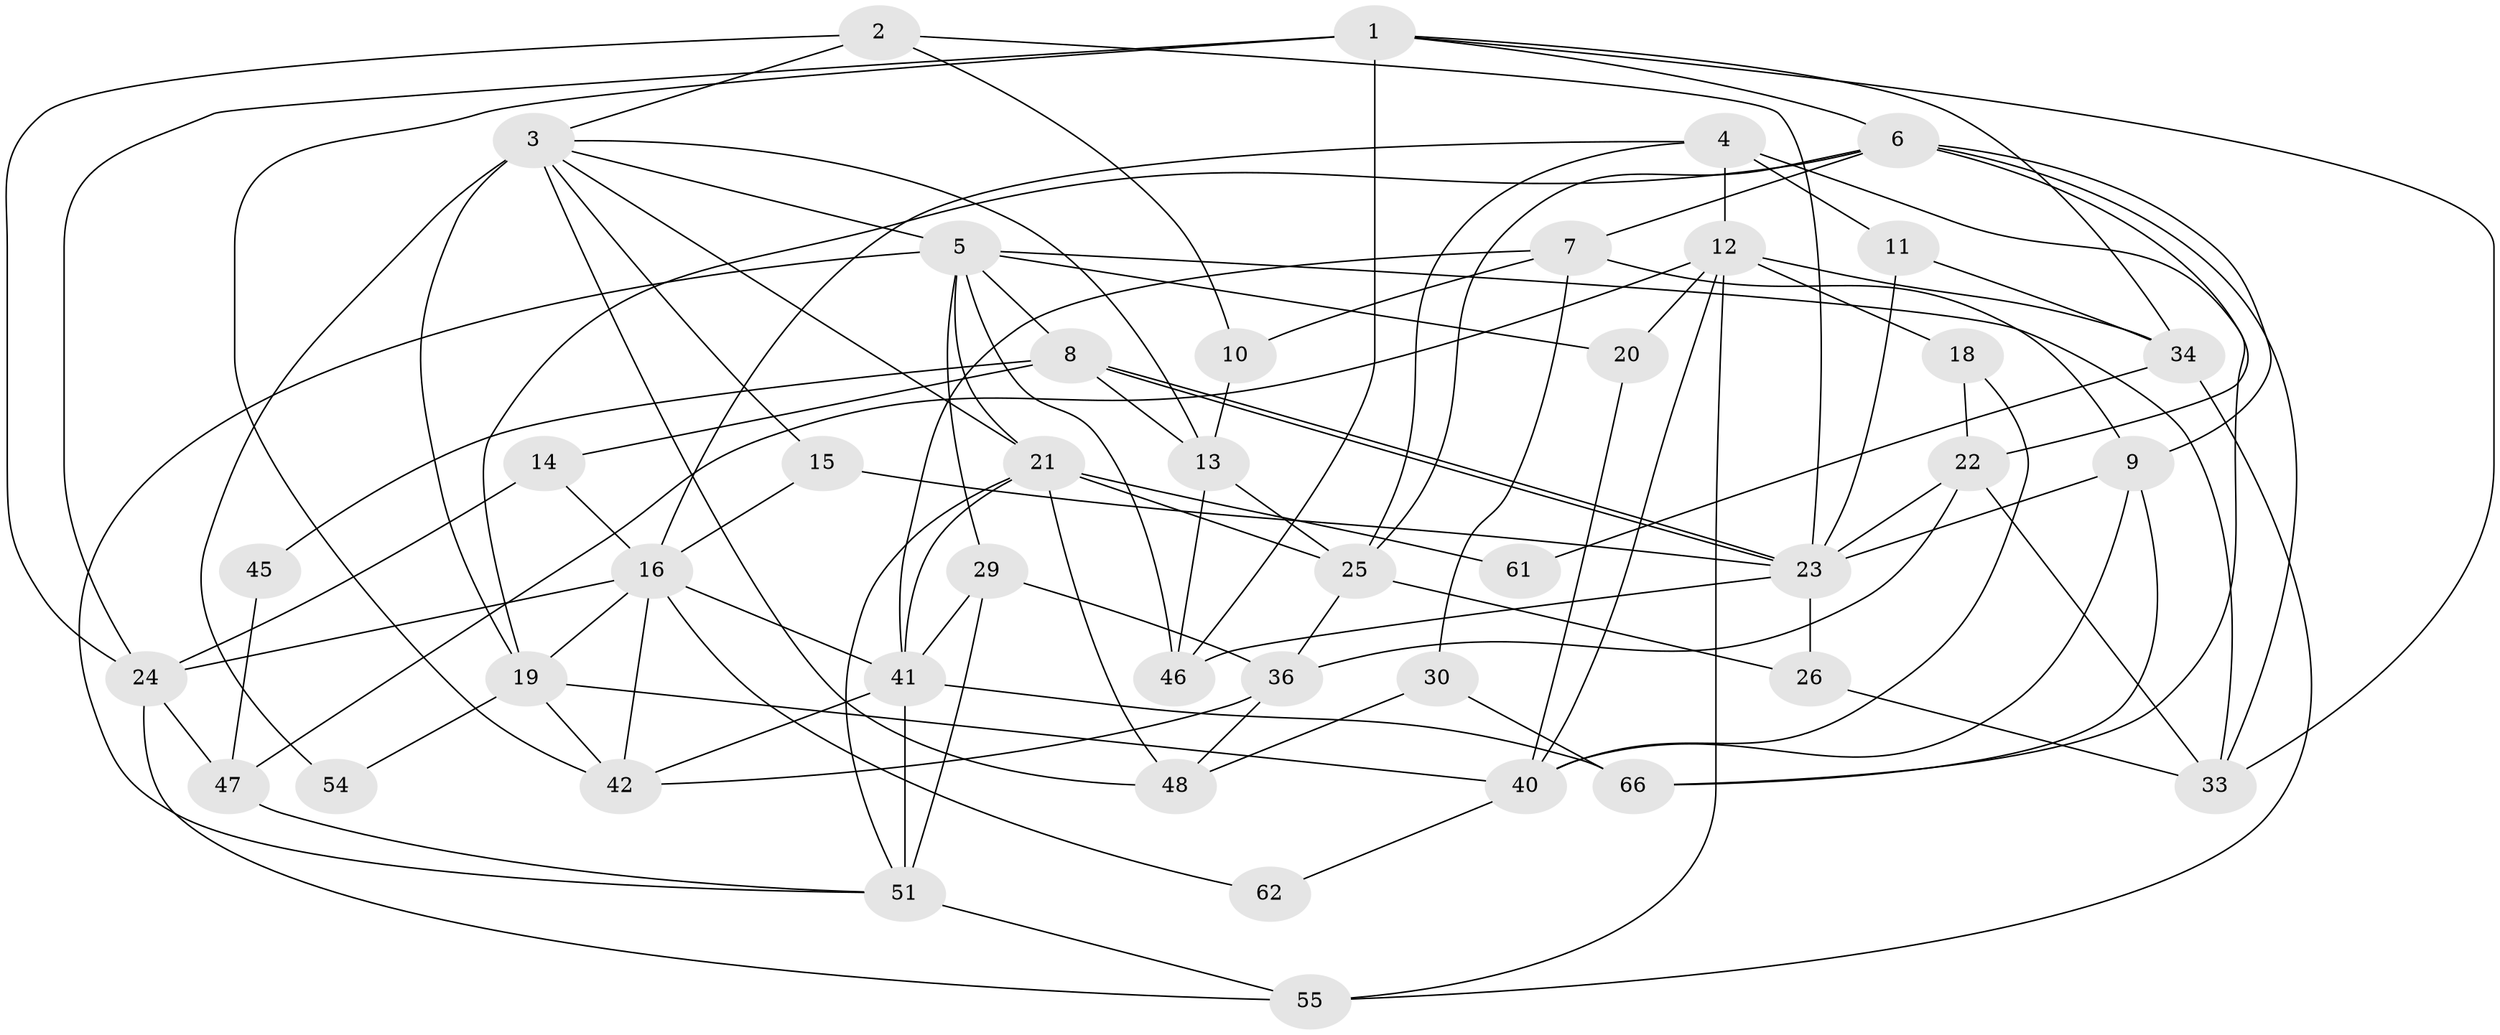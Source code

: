 // original degree distribution, {4: 0.23529411764705882, 3: 0.3088235294117647, 6: 0.10294117647058823, 2: 0.10294117647058823, 5: 0.22058823529411764, 7: 0.029411764705882353}
// Generated by graph-tools (version 1.1) at 2025/11/02/27/25 16:11:19]
// undirected, 43 vertices, 104 edges
graph export_dot {
graph [start="1"]
  node [color=gray90,style=filled];
  1 [super="+64"];
  2 [super="+44"];
  3 [super="+63"];
  4 [super="+28"];
  5 [super="+27"];
  6 [super="+52"];
  7 [super="+68"];
  8 [super="+17"];
  9 [super="+35"];
  10;
  11;
  12 [super="+37"];
  13;
  14;
  15;
  16 [super="+43"];
  18;
  19 [super="+38"];
  20;
  21 [super="+39"];
  22 [super="+31"];
  23 [super="+67"];
  24 [super="+49"];
  25 [super="+58"];
  26;
  29 [super="+32"];
  30;
  33 [super="+65"];
  34 [super="+57"];
  36 [super="+53"];
  40 [super="+59"];
  41 [super="+56"];
  42 [super="+50"];
  45;
  46;
  47;
  48;
  51 [super="+60"];
  54;
  55;
  61;
  62;
  66;
  1 -- 46;
  1 -- 33;
  1 -- 34;
  1 -- 42 [weight=2];
  1 -- 6;
  1 -- 24;
  2 -- 23;
  2 -- 3;
  2 -- 24;
  2 -- 10;
  3 -- 5;
  3 -- 13;
  3 -- 15;
  3 -- 21;
  3 -- 54 [weight=2];
  3 -- 48;
  3 -- 19;
  4 -- 16;
  4 -- 66;
  4 -- 11;
  4 -- 12;
  4 -- 25;
  5 -- 46;
  5 -- 20;
  5 -- 33;
  5 -- 51;
  5 -- 8;
  5 -- 29;
  5 -- 21;
  6 -- 25 [weight=2];
  6 -- 22;
  6 -- 7;
  6 -- 19;
  6 -- 33;
  6 -- 9;
  7 -- 10;
  7 -- 41;
  7 -- 30;
  7 -- 9;
  8 -- 23;
  8 -- 23;
  8 -- 45;
  8 -- 13;
  8 -- 14;
  9 -- 23;
  9 -- 66;
  9 -- 40;
  10 -- 13;
  11 -- 23;
  11 -- 34;
  12 -- 47;
  12 -- 18;
  12 -- 34;
  12 -- 20;
  12 -- 55;
  12 -- 40;
  13 -- 25;
  13 -- 46;
  14 -- 16;
  14 -- 24;
  15 -- 16;
  15 -- 23;
  16 -- 24;
  16 -- 62;
  16 -- 19;
  16 -- 41;
  16 -- 42;
  18 -- 40;
  18 -- 22;
  19 -- 54;
  19 -- 42;
  19 -- 40;
  20 -- 40;
  21 -- 48;
  21 -- 51;
  21 -- 61;
  21 -- 41;
  21 -- 25;
  22 -- 33;
  22 -- 36;
  22 -- 23;
  23 -- 26;
  23 -- 46;
  24 -- 55;
  24 -- 47;
  25 -- 26;
  25 -- 36;
  26 -- 33;
  29 -- 36;
  29 -- 41 [weight=2];
  29 -- 51 [weight=2];
  30 -- 66;
  30 -- 48;
  34 -- 61;
  34 -- 55;
  36 -- 48;
  36 -- 42 [weight=2];
  40 -- 62;
  41 -- 51;
  41 -- 66;
  41 -- 42;
  45 -- 47;
  47 -- 51;
  51 -- 55;
}
